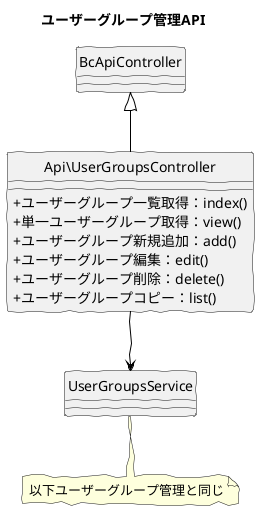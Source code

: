 @startuml
skinparam handwritten true
skinparam backgroundColor white
hide circle
skinparam classAttributeIconSize 0

title ユーザーグループ管理API

class Api\UserGroupsController {
  + ユーザーグループ一覧取得：index()
  + 単一ユーザーグループ取得：view()
  + ユーザーグループ新規追加：add()
  + ユーザーグループ編集：edit()
  + ユーザーグループ削除：delete()
  + ユーザーグループコピー：list()
}

Api\UserGroupsController -down[#Black]-> UserGroupsService
Api\UserGroupsController -up[#Black]-|> BcApiController

note "以下ユーザーグループ管理と同じ" as note
UserGroupsService .. note

@enduml
